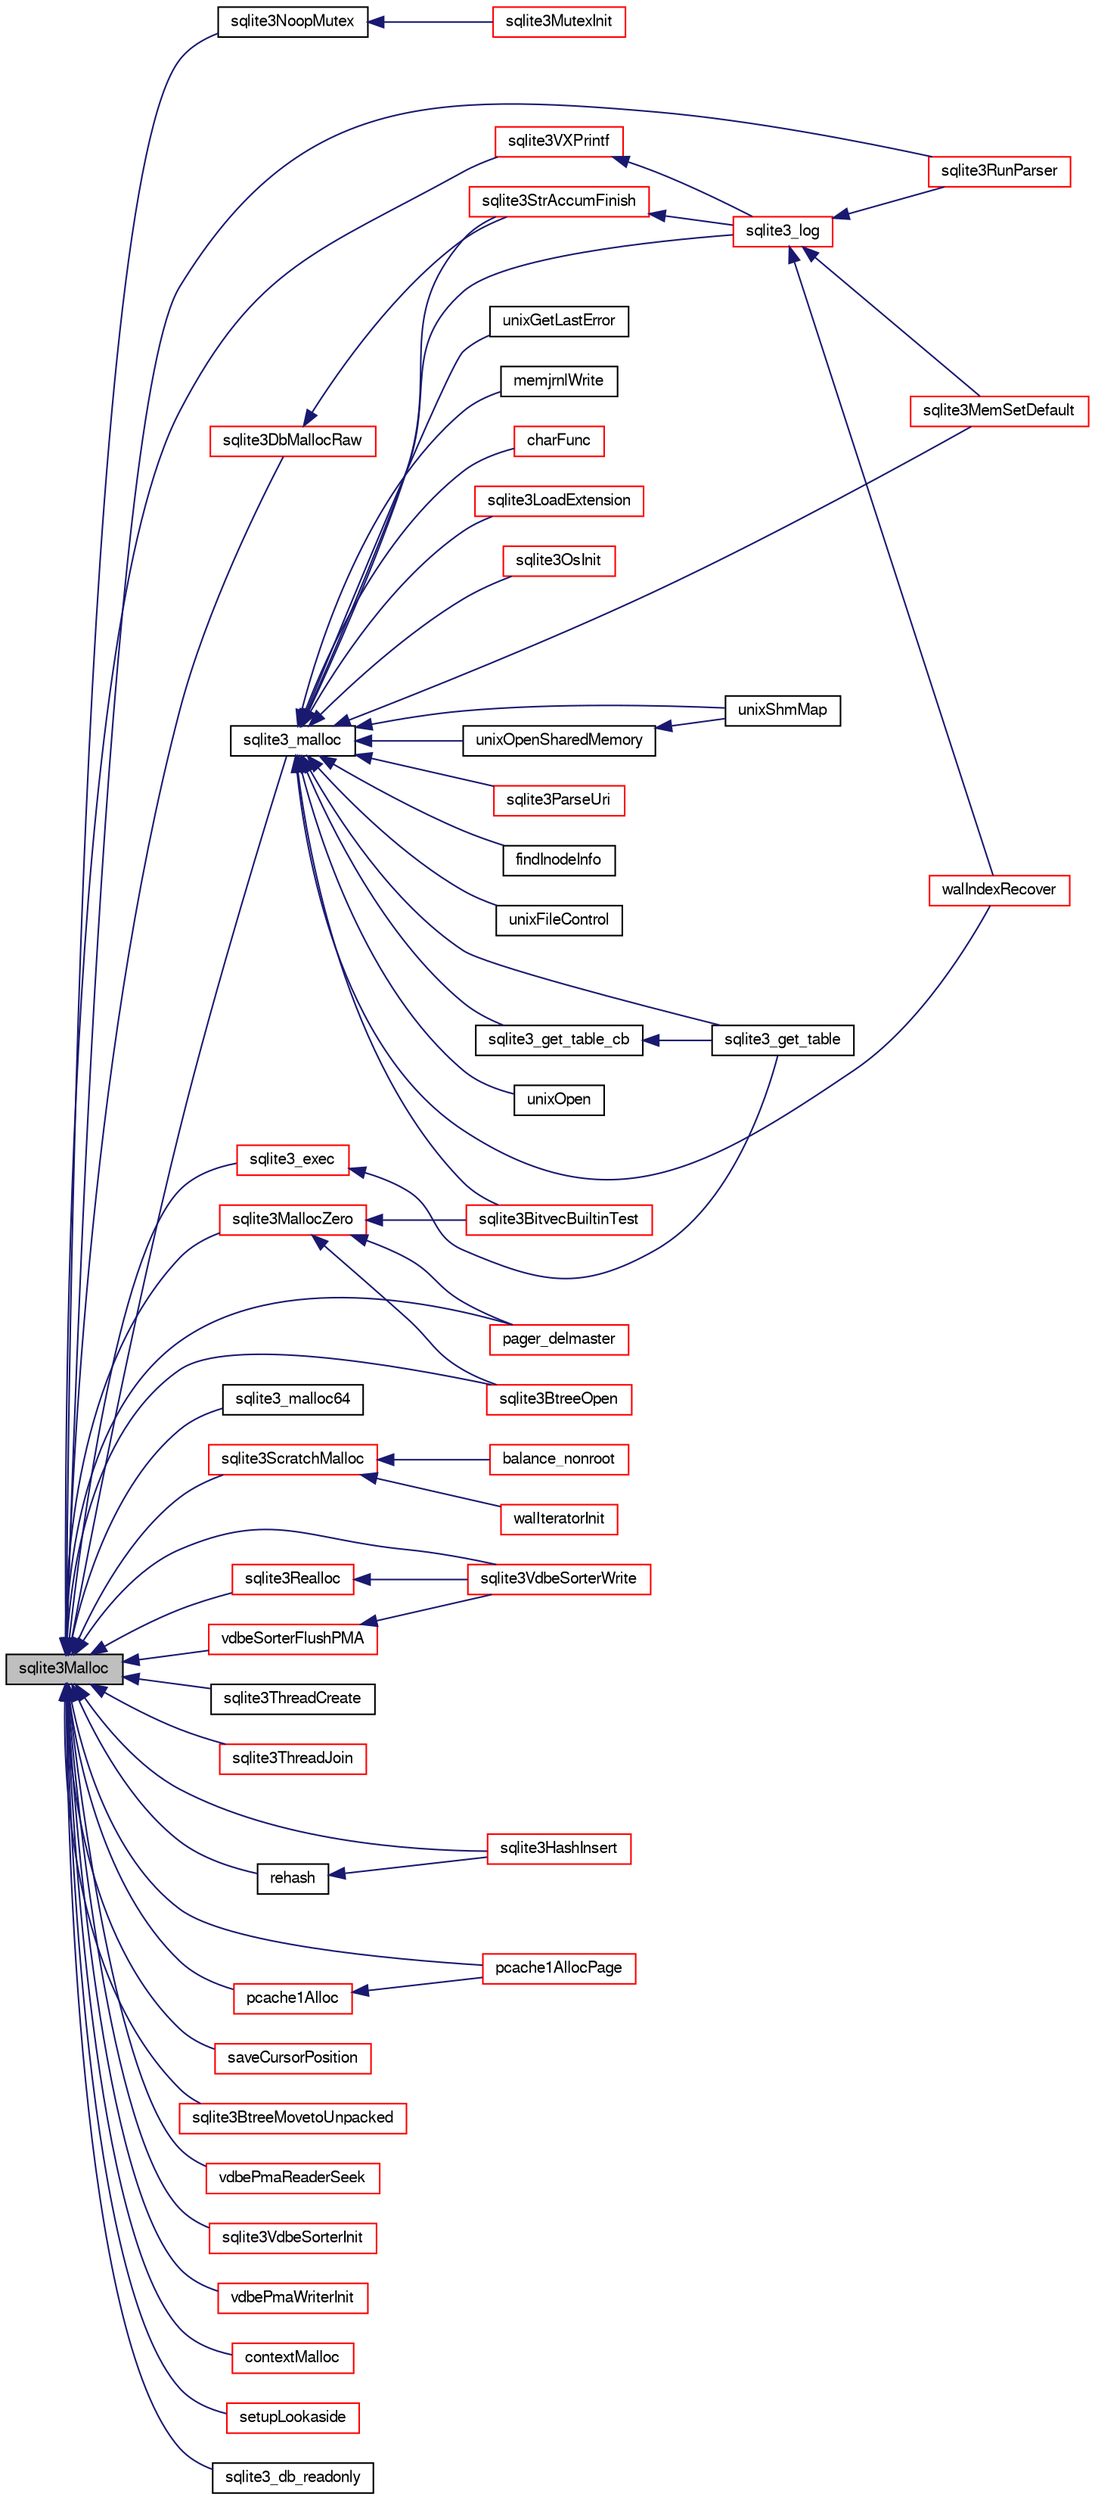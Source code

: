 digraph "sqlite3Malloc"
{
  edge [fontname="FreeSans",fontsize="10",labelfontname="FreeSans",labelfontsize="10"];
  node [fontname="FreeSans",fontsize="10",shape=record];
  rankdir="LR";
  Node581229 [label="sqlite3Malloc",height=0.2,width=0.4,color="black", fillcolor="grey75", style="filled", fontcolor="black"];
  Node581229 -> Node581230 [dir="back",color="midnightblue",fontsize="10",style="solid",fontname="FreeSans"];
  Node581230 [label="sqlite3NoopMutex",height=0.2,width=0.4,color="black", fillcolor="white", style="filled",URL="$sqlite3_8c.html#a09742cde9ef371d94f8201d2cdb543e4"];
  Node581230 -> Node581231 [dir="back",color="midnightblue",fontsize="10",style="solid",fontname="FreeSans"];
  Node581231 [label="sqlite3MutexInit",height=0.2,width=0.4,color="red", fillcolor="white", style="filled",URL="$sqlite3_8c.html#a7906afcdd1cdb3d0007eb932398a1158"];
  Node581229 -> Node581721 [dir="back",color="midnightblue",fontsize="10",style="solid",fontname="FreeSans"];
  Node581721 [label="sqlite3_malloc",height=0.2,width=0.4,color="black", fillcolor="white", style="filled",URL="$sqlite3_8h.html#a510e31845345737f17d86ce0b2328356"];
  Node581721 -> Node581645 [dir="back",color="midnightblue",fontsize="10",style="solid",fontname="FreeSans"];
  Node581645 [label="sqlite3OsInit",height=0.2,width=0.4,color="red", fillcolor="white", style="filled",URL="$sqlite3_8c.html#afeaa886fe1ca086a30fd278b1d069762"];
  Node581721 -> Node581717 [dir="back",color="midnightblue",fontsize="10",style="solid",fontname="FreeSans"];
  Node581717 [label="sqlite3MemSetDefault",height=0.2,width=0.4,color="red", fillcolor="white", style="filled",URL="$sqlite3_8c.html#a162fbfd727e92c5f8f72625b5ff62549"];
  Node581721 -> Node581722 [dir="back",color="midnightblue",fontsize="10",style="solid",fontname="FreeSans"];
  Node581722 [label="sqlite3StrAccumFinish",height=0.2,width=0.4,color="red", fillcolor="white", style="filled",URL="$sqlite3_8c.html#adb7f26b10ac1b847db6f000ef4c2e2ba"];
  Node581722 -> Node581907 [dir="back",color="midnightblue",fontsize="10",style="solid",fontname="FreeSans"];
  Node581907 [label="sqlite3_log",height=0.2,width=0.4,color="red", fillcolor="white", style="filled",URL="$sqlite3_8h.html#a298c9699bf9c143662c6b1fec4b2dc3b"];
  Node581907 -> Node581717 [dir="back",color="midnightblue",fontsize="10",style="solid",fontname="FreeSans"];
  Node581907 -> Node581835 [dir="back",color="midnightblue",fontsize="10",style="solid",fontname="FreeSans"];
  Node581835 [label="walIndexRecover",height=0.2,width=0.4,color="red", fillcolor="white", style="filled",URL="$sqlite3_8c.html#ab4ee99f3710323acbeb6c495dd18d205"];
  Node581907 -> Node581415 [dir="back",color="midnightblue",fontsize="10",style="solid",fontname="FreeSans"];
  Node581415 [label="sqlite3RunParser",height=0.2,width=0.4,color="red", fillcolor="white", style="filled",URL="$sqlite3_8c.html#a174f16a9adcc64bf971bae4a5ffa3488"];
  Node581721 -> Node581907 [dir="back",color="midnightblue",fontsize="10",style="solid",fontname="FreeSans"];
  Node581721 -> Node581986 [dir="back",color="midnightblue",fontsize="10",style="solid",fontname="FreeSans"];
  Node581986 [label="findInodeInfo",height=0.2,width=0.4,color="black", fillcolor="white", style="filled",URL="$sqlite3_8c.html#ac92c39062e69a79c4a62dfd55242c782"];
  Node581721 -> Node581237 [dir="back",color="midnightblue",fontsize="10",style="solid",fontname="FreeSans"];
  Node581237 [label="unixFileControl",height=0.2,width=0.4,color="black", fillcolor="white", style="filled",URL="$sqlite3_8c.html#ad71f213fa385cc58f307cefd953c03ae"];
  Node581721 -> Node581647 [dir="back",color="midnightblue",fontsize="10",style="solid",fontname="FreeSans"];
  Node581647 [label="unixOpenSharedMemory",height=0.2,width=0.4,color="black", fillcolor="white", style="filled",URL="$sqlite3_8c.html#a30775afa2e08ca6ddc7853326afed7c7"];
  Node581647 -> Node581648 [dir="back",color="midnightblue",fontsize="10",style="solid",fontname="FreeSans"];
  Node581648 [label="unixShmMap",height=0.2,width=0.4,color="black", fillcolor="white", style="filled",URL="$sqlite3_8c.html#aeaa77f0ab08a4f4ee5f86e8c9727e974"];
  Node581721 -> Node581648 [dir="back",color="midnightblue",fontsize="10",style="solid",fontname="FreeSans"];
  Node581721 -> Node581238 [dir="back",color="midnightblue",fontsize="10",style="solid",fontname="FreeSans"];
  Node581238 [label="unixOpen",height=0.2,width=0.4,color="black", fillcolor="white", style="filled",URL="$sqlite3_8c.html#a8ed5efc47b6e14f7805cd1bb9b215775"];
  Node581721 -> Node581818 [dir="back",color="midnightblue",fontsize="10",style="solid",fontname="FreeSans"];
  Node581818 [label="unixGetLastError",height=0.2,width=0.4,color="black", fillcolor="white", style="filled",URL="$sqlite3_8c.html#aed1e42f49d74b419c3c85b559dd61240"];
  Node581721 -> Node581241 [dir="back",color="midnightblue",fontsize="10",style="solid",fontname="FreeSans"];
  Node581241 [label="sqlite3BitvecBuiltinTest",height=0.2,width=0.4,color="red", fillcolor="white", style="filled",URL="$sqlite3_8c.html#a9b4e3e921ce1ede6f10a9106c034ff9b"];
  Node581721 -> Node581835 [dir="back",color="midnightblue",fontsize="10",style="solid",fontname="FreeSans"];
  Node581721 -> Node581987 [dir="back",color="midnightblue",fontsize="10",style="solid",fontname="FreeSans"];
  Node581987 [label="memjrnlWrite",height=0.2,width=0.4,color="black", fillcolor="white", style="filled",URL="$sqlite3_8c.html#af8bd7d5d7eafce5542f8de300a120c47"];
  Node581721 -> Node581988 [dir="back",color="midnightblue",fontsize="10",style="solid",fontname="FreeSans"];
  Node581988 [label="charFunc",height=0.2,width=0.4,color="red", fillcolor="white", style="filled",URL="$sqlite3_8c.html#ab9b72ce47fcea3c3b92e816435a0fd91"];
  Node581721 -> Node581800 [dir="back",color="midnightblue",fontsize="10",style="solid",fontname="FreeSans"];
  Node581800 [label="sqlite3LoadExtension",height=0.2,width=0.4,color="red", fillcolor="white", style="filled",URL="$sqlite3_8c.html#a3b46232455de4779a67c63b2c9004245"];
  Node581721 -> Node581803 [dir="back",color="midnightblue",fontsize="10",style="solid",fontname="FreeSans"];
  Node581803 [label="sqlite3_get_table_cb",height=0.2,width=0.4,color="black", fillcolor="white", style="filled",URL="$sqlite3_8c.html#a1dbaba1b543953c0dade97357c5866b1"];
  Node581803 -> Node581442 [dir="back",color="midnightblue",fontsize="10",style="solid",fontname="FreeSans"];
  Node581442 [label="sqlite3_get_table",height=0.2,width=0.4,color="black", fillcolor="white", style="filled",URL="$sqlite3_8h.html#a5effeac4e12df57beaa35c5be1f61579"];
  Node581721 -> Node581442 [dir="back",color="midnightblue",fontsize="10",style="solid",fontname="FreeSans"];
  Node581721 -> Node581641 [dir="back",color="midnightblue",fontsize="10",style="solid",fontname="FreeSans"];
  Node581641 [label="sqlite3ParseUri",height=0.2,width=0.4,color="red", fillcolor="white", style="filled",URL="$sqlite3_8c.html#aaa912f29a67460d8b2186c97056e8767"];
  Node581229 -> Node581989 [dir="back",color="midnightblue",fontsize="10",style="solid",fontname="FreeSans"];
  Node581989 [label="sqlite3_malloc64",height=0.2,width=0.4,color="black", fillcolor="white", style="filled",URL="$sqlite3_8h.html#a12b7ee85e539ea28c130c5c75b96a82a"];
  Node581229 -> Node582109 [dir="back",color="midnightblue",fontsize="10",style="solid",fontname="FreeSans"];
  Node582109 [label="sqlite3ScratchMalloc",height=0.2,width=0.4,color="red", fillcolor="white", style="filled",URL="$sqlite3_8c.html#a9b883a0e42e20c9f0cd19bd87059c383"];
  Node582109 -> Node582003 [dir="back",color="midnightblue",fontsize="10",style="solid",fontname="FreeSans"];
  Node582003 [label="walIteratorInit",height=0.2,width=0.4,color="red", fillcolor="white", style="filled",URL="$sqlite3_8c.html#af32190641053b9108a09fac6ff0ad652"];
  Node582109 -> Node581536 [dir="back",color="midnightblue",fontsize="10",style="solid",fontname="FreeSans"];
  Node581536 [label="balance_nonroot",height=0.2,width=0.4,color="red", fillcolor="white", style="filled",URL="$sqlite3_8c.html#a513ba5c0beb3462a4b60064469f1539d"];
  Node581229 -> Node582110 [dir="back",color="midnightblue",fontsize="10",style="solid",fontname="FreeSans"];
  Node582110 [label="sqlite3Realloc",height=0.2,width=0.4,color="red", fillcolor="white", style="filled",URL="$sqlite3_8c.html#ad53aefdfc088f622e23ffe838201fe22"];
  Node582110 -> Node581874 [dir="back",color="midnightblue",fontsize="10",style="solid",fontname="FreeSans"];
  Node581874 [label="sqlite3VdbeSorterWrite",height=0.2,width=0.4,color="red", fillcolor="white", style="filled",URL="$sqlite3_8c.html#a1285a5dd9fee5078593b3cda07911c39"];
  Node581229 -> Node582113 [dir="back",color="midnightblue",fontsize="10",style="solid",fontname="FreeSans"];
  Node582113 [label="sqlite3MallocZero",height=0.2,width=0.4,color="red", fillcolor="white", style="filled",URL="$sqlite3_8c.html#ab3e07a30b9b5471f9f5e8f9cb7229934"];
  Node582113 -> Node581241 [dir="back",color="midnightblue",fontsize="10",style="solid",fontname="FreeSans"];
  Node582113 -> Node582122 [dir="back",color="midnightblue",fontsize="10",style="solid",fontname="FreeSans"];
  Node582122 [label="pager_delmaster",height=0.2,width=0.4,color="red", fillcolor="white", style="filled",URL="$sqlite3_8c.html#a940bc2e6650e613dc69243119683c221"];
  Node582113 -> Node581247 [dir="back",color="midnightblue",fontsize="10",style="solid",fontname="FreeSans"];
  Node581247 [label="sqlite3BtreeOpen",height=0.2,width=0.4,color="red", fillcolor="white", style="filled",URL="$sqlite3_8c.html#a13dcb44dc34af6ce9d38de9c5aa975f9"];
  Node581229 -> Node582131 [dir="back",color="midnightblue",fontsize="10",style="solid",fontname="FreeSans"];
  Node582131 [label="sqlite3DbMallocRaw",height=0.2,width=0.4,color="red", fillcolor="white", style="filled",URL="$sqlite3_8c.html#abbe8be0cf7175e11ddc3e2218fad924e"];
  Node582131 -> Node581722 [dir="back",color="midnightblue",fontsize="10",style="solid",fontname="FreeSans"];
  Node581229 -> Node581905 [dir="back",color="midnightblue",fontsize="10",style="solid",fontname="FreeSans"];
  Node581905 [label="sqlite3VXPrintf",height=0.2,width=0.4,color="red", fillcolor="white", style="filled",URL="$sqlite3_8c.html#a63c25806c9bd4a2b76f9a0eb232c6bde"];
  Node581905 -> Node581907 [dir="back",color="midnightblue",fontsize="10",style="solid",fontname="FreeSans"];
  Node581229 -> Node582186 [dir="back",color="midnightblue",fontsize="10",style="solid",fontname="FreeSans"];
  Node582186 [label="sqlite3ThreadCreate",height=0.2,width=0.4,color="black", fillcolor="white", style="filled",URL="$sqlite3_8c.html#a920c57803d0618fb35d36e93037c569e"];
  Node581229 -> Node582187 [dir="back",color="midnightblue",fontsize="10",style="solid",fontname="FreeSans"];
  Node582187 [label="sqlite3ThreadJoin",height=0.2,width=0.4,color="red", fillcolor="white", style="filled",URL="$sqlite3_8c.html#a5d675a90f2ab38ee6ca70a0a6345e225"];
  Node581229 -> Node581654 [dir="back",color="midnightblue",fontsize="10",style="solid",fontname="FreeSans"];
  Node581654 [label="rehash",height=0.2,width=0.4,color="black", fillcolor="white", style="filled",URL="$sqlite3_8c.html#a4851529638f6c7af16239ee6e2dcc628"];
  Node581654 -> Node581655 [dir="back",color="midnightblue",fontsize="10",style="solid",fontname="FreeSans"];
  Node581655 [label="sqlite3HashInsert",height=0.2,width=0.4,color="red", fillcolor="white", style="filled",URL="$sqlite3_8c.html#aebbc6c13b3c139d5f3463938f441da3d"];
  Node581229 -> Node581655 [dir="back",color="midnightblue",fontsize="10",style="solid",fontname="FreeSans"];
  Node581229 -> Node582193 [dir="back",color="midnightblue",fontsize="10",style="solid",fontname="FreeSans"];
  Node582193 [label="pcache1Alloc",height=0.2,width=0.4,color="red", fillcolor="white", style="filled",URL="$sqlite3_8c.html#ad80f2390e3fdf5c2feab3ea212d4e9a8"];
  Node582193 -> Node582194 [dir="back",color="midnightblue",fontsize="10",style="solid",fontname="FreeSans"];
  Node582194 [label="pcache1AllocPage",height=0.2,width=0.4,color="red", fillcolor="white", style="filled",URL="$sqlite3_8c.html#ad6ec26e3c7beec69fb9ca11fcd63120e"];
  Node581229 -> Node582194 [dir="back",color="midnightblue",fontsize="10",style="solid",fontname="FreeSans"];
  Node581229 -> Node582122 [dir="back",color="midnightblue",fontsize="10",style="solid",fontname="FreeSans"];
  Node581229 -> Node581559 [dir="back",color="midnightblue",fontsize="10",style="solid",fontname="FreeSans"];
  Node581559 [label="saveCursorPosition",height=0.2,width=0.4,color="red", fillcolor="white", style="filled",URL="$sqlite3_8c.html#a1fd19e15f7d2a03087f0c1f287dda917"];
  Node581229 -> Node581247 [dir="back",color="midnightblue",fontsize="10",style="solid",fontname="FreeSans"];
  Node581229 -> Node581573 [dir="back",color="midnightblue",fontsize="10",style="solid",fontname="FreeSans"];
  Node581573 [label="sqlite3BtreeMovetoUnpacked",height=0.2,width=0.4,color="red", fillcolor="white", style="filled",URL="$sqlite3_8c.html#a6d0b5aed55d5e85a0a6bfcae169fe579"];
  Node581229 -> Node582203 [dir="back",color="midnightblue",fontsize="10",style="solid",fontname="FreeSans"];
  Node582203 [label="vdbePmaReaderSeek",height=0.2,width=0.4,color="red", fillcolor="white", style="filled",URL="$sqlite3_8c.html#a2a5cefd3f6bc43af80ad2be35b2528d7"];
  Node581229 -> Node582138 [dir="back",color="midnightblue",fontsize="10",style="solid",fontname="FreeSans"];
  Node582138 [label="sqlite3VdbeSorterInit",height=0.2,width=0.4,color="red", fillcolor="white", style="filled",URL="$sqlite3_8c.html#a9360161e4d447a329fa8a9ae6bb2ec17"];
  Node581229 -> Node582204 [dir="back",color="midnightblue",fontsize="10",style="solid",fontname="FreeSans"];
  Node582204 [label="vdbePmaWriterInit",height=0.2,width=0.4,color="red", fillcolor="white", style="filled",URL="$sqlite3_8c.html#add2341e0ef2818676d3e8e2245c26444"];
  Node581229 -> Node581873 [dir="back",color="midnightblue",fontsize="10",style="solid",fontname="FreeSans"];
  Node581873 [label="vdbeSorterFlushPMA",height=0.2,width=0.4,color="red", fillcolor="white", style="filled",URL="$sqlite3_8c.html#ada9bb002d01885ef3856a19b12b99151"];
  Node581873 -> Node581874 [dir="back",color="midnightblue",fontsize="10",style="solid",fontname="FreeSans"];
  Node581229 -> Node581874 [dir="back",color="midnightblue",fontsize="10",style="solid",fontname="FreeSans"];
  Node581229 -> Node582041 [dir="back",color="midnightblue",fontsize="10",style="solid",fontname="FreeSans"];
  Node582041 [label="contextMalloc",height=0.2,width=0.4,color="red", fillcolor="white", style="filled",URL="$sqlite3_8c.html#a09e5794a0f9a8269eda3bc32d43d63c9"];
  Node581229 -> Node581441 [dir="back",color="midnightblue",fontsize="10",style="solid",fontname="FreeSans"];
  Node581441 [label="sqlite3_exec",height=0.2,width=0.4,color="red", fillcolor="white", style="filled",URL="$sqlite3_8h.html#a97487ec8150e0bcc8fa392ab8f0e24db"];
  Node581441 -> Node581442 [dir="back",color="midnightblue",fontsize="10",style="solid",fontname="FreeSans"];
  Node581229 -> Node581415 [dir="back",color="midnightblue",fontsize="10",style="solid",fontname="FreeSans"];
  Node581229 -> Node581712 [dir="back",color="midnightblue",fontsize="10",style="solid",fontname="FreeSans"];
  Node581712 [label="setupLookaside",height=0.2,width=0.4,color="red", fillcolor="white", style="filled",URL="$sqlite3_8c.html#a83e30e8059c0e1a0537a569a91ce81e5"];
  Node581229 -> Node581716 [dir="back",color="midnightblue",fontsize="10",style="solid",fontname="FreeSans"];
  Node581716 [label="sqlite3_db_readonly",height=0.2,width=0.4,color="black", fillcolor="white", style="filled",URL="$sqlite3_8h.html#a96c378e7022e7a8a375e23f7fc662cdd"];
}

